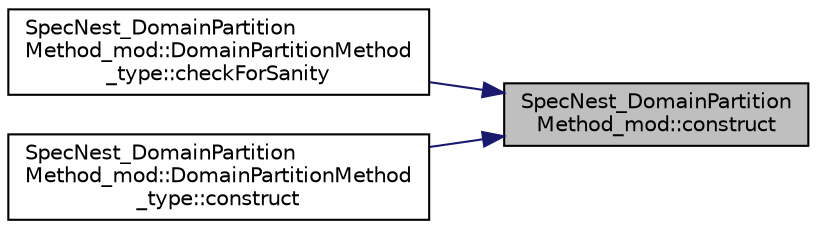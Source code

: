 digraph "SpecNest_DomainPartitionMethod_mod::construct"
{
 // LATEX_PDF_SIZE
  edge [fontname="Helvetica",fontsize="10",labelfontname="Helvetica",labelfontsize="10"];
  node [fontname="Helvetica",fontsize="10",shape=record];
  rankdir="RL";
  Node1 [label="SpecNest_DomainPartition\lMethod_mod::construct",height=0.2,width=0.4,color="black", fillcolor="grey75", style="filled", fontcolor="black",tooltip=" "];
  Node1 -> Node2 [dir="back",color="midnightblue",fontsize="10",style="solid",fontname="Helvetica"];
  Node2 [label="SpecNest_DomainPartition\lMethod_mod::DomainPartitionMethod\l_type::checkForSanity",height=0.2,width=0.4,color="black", fillcolor="white", style="filled",URL="$structSpecNest__DomainPartitionMethod__mod_1_1DomainPartitionMethod__type.html#a88307c6526d204204bd414a01a08424a",tooltip=" "];
  Node1 -> Node3 [dir="back",color="midnightblue",fontsize="10",style="solid",fontname="Helvetica"];
  Node3 [label="SpecNest_DomainPartition\lMethod_mod::DomainPartitionMethod\l_type::construct",height=0.2,width=0.4,color="black", fillcolor="white", style="filled",URL="$structSpecNest__DomainPartitionMethod__mod_1_1DomainPartitionMethod__type.html#aca4fc7d7ac4311257f9c50c2931eb4cf",tooltip=" "];
}
